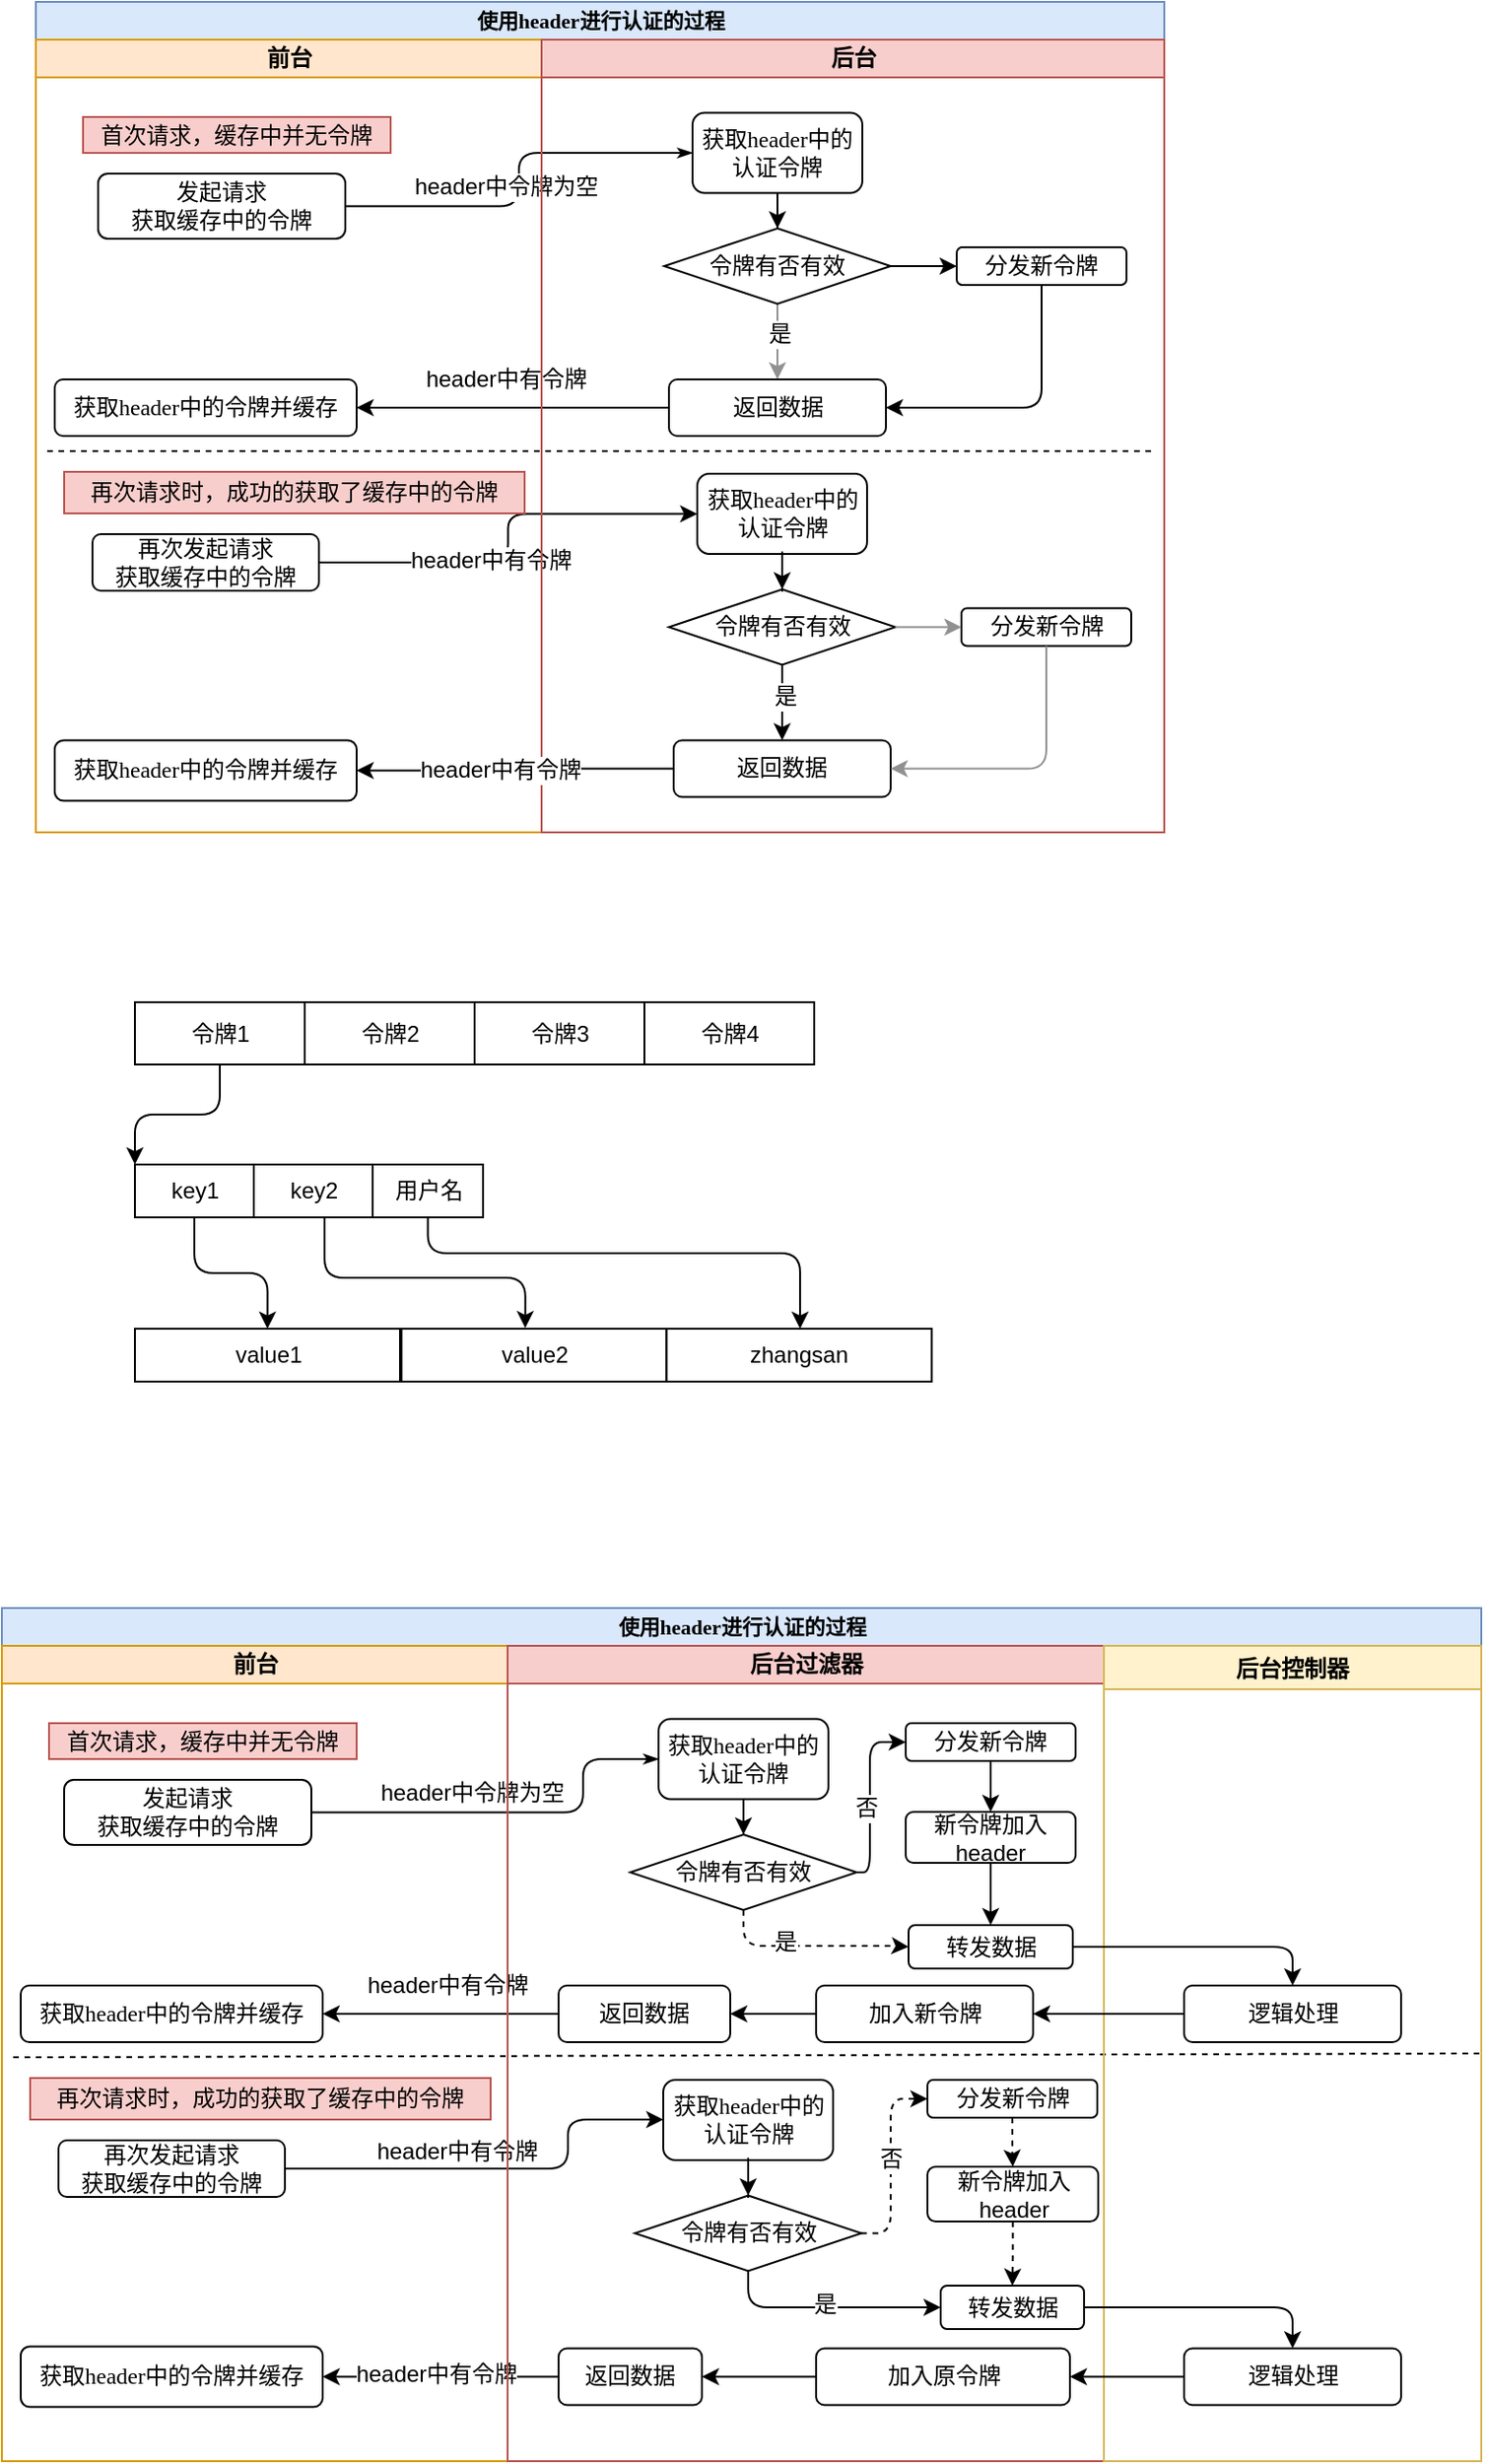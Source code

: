 <mxfile version="12.6.5" type="device"><diagram name="Page-1" id="74e2e168-ea6b-b213-b513-2b3c1d86103e"><mxGraphModel dx="1092" dy="779" grid="0" gridSize="10" guides="1" tooltips="1" connect="1" arrows="1" fold="1" page="1" pageScale="1" pageWidth="1100" pageHeight="850" background="#ffffff" math="0" shadow="0"><root><mxCell id="0"/><mxCell id="1" parent="0"/><mxCell id="77e6c97f196da883-1" value="使用header进行认证的过程" style="swimlane;html=1;childLayout=stackLayout;startSize=20;rounded=0;shadow=0;labelBackgroundColor=none;strokeWidth=1;fontFamily=Verdana;fontSize=11;align=center;fillColor=#dae8fc;strokeColor=#6c8ebf;" parent="1" vertex="1"><mxGeometry x="67" y="39" width="598" height="440" as="geometry"/></mxCell><mxCell id="77e6c97f196da883-26" style="edgeStyle=orthogonalEdgeStyle;rounded=1;html=1;labelBackgroundColor=none;startArrow=none;startFill=0;startSize=5;endArrow=classicThin;endFill=1;endSize=5;jettySize=auto;orthogonalLoop=1;strokeWidth=1;fontFamily=Verdana;fontSize=8" parent="77e6c97f196da883-1" source="77e6c97f196da883-8" target="77e6c97f196da883-11" edge="1"><mxGeometry relative="1" as="geometry"/></mxCell><mxCell id="lpiEvlHWFrNjym0jr2ZH-15" value="header中令牌为空" style="text;html=1;align=center;verticalAlign=middle;resizable=0;points=[];labelBackgroundColor=#ffffff;fontSize=12;" parent="77e6c97f196da883-26" vertex="1" connectable="0"><mxGeometry x="-0.53" y="1" relative="1" as="geometry"><mxPoint x="34.83" y="-9.03" as="offset"/></mxGeometry></mxCell><mxCell id="lpiEvlHWFrNjym0jr2ZH-12" style="edgeStyle=orthogonalEdgeStyle;rounded=0;orthogonalLoop=1;jettySize=auto;html=1;entryX=1;entryY=0.5;entryDx=0;entryDy=0;fontSize=12;" parent="77e6c97f196da883-1" source="lpiEvlHWFrNjym0jr2ZH-8" target="77e6c97f196da883-9" edge="1"><mxGeometry relative="1" as="geometry"/></mxCell><mxCell id="lpiEvlHWFrNjym0jr2ZH-16" value="header中有令牌" style="text;html=1;align=center;verticalAlign=middle;resizable=0;points=[];labelBackgroundColor=#ffffff;fontSize=12;" parent="lpiEvlHWFrNjym0jr2ZH-12" vertex="1" connectable="0"><mxGeometry x="0.376" y="-2" relative="1" as="geometry"><mxPoint x="26.98" y="-13" as="offset"/></mxGeometry></mxCell><mxCell id="lpiEvlHWFrNjym0jr2ZH-29" style="edgeStyle=orthogonalEdgeStyle;orthogonalLoop=1;jettySize=auto;html=1;fontSize=12;rounded=1;" parent="77e6c97f196da883-1" source="lpiEvlHWFrNjym0jr2ZH-17" target="lpiEvlHWFrNjym0jr2ZH-21" edge="1"><mxGeometry relative="1" as="geometry"/></mxCell><mxCell id="lpiEvlHWFrNjym0jr2ZH-30" value="header中有令牌" style="text;html=1;align=center;verticalAlign=middle;resizable=0;points=[];labelBackgroundColor=#ffffff;fontSize=12;" parent="lpiEvlHWFrNjym0jr2ZH-29" vertex="1" connectable="0"><mxGeometry x="-0.194" y="1" relative="1" as="geometry"><mxPoint as="offset"/></mxGeometry></mxCell><mxCell id="77e6c97f196da883-2" value="前台" style="swimlane;html=1;startSize=20;fillColor=#ffe6cc;strokeColor=#d79b00;" parent="77e6c97f196da883-1" vertex="1"><mxGeometry y="20" width="268" height="420" as="geometry"/></mxCell><mxCell id="77e6c97f196da883-8" value="&lt;span style=&quot;font-family: &amp;#34;helvetica&amp;#34; ; font-size: 12px&quot;&gt;发起请求&lt;/span&gt;&lt;br style=&quot;font-family: &amp;#34;helvetica&amp;#34; ; font-size: 12px&quot;&gt;&lt;span style=&quot;font-family: &amp;#34;helvetica&amp;#34; ; font-size: 12px&quot;&gt;获取缓存中的令牌&lt;/span&gt;" style="rounded=1;whiteSpace=wrap;html=1;shadow=0;labelBackgroundColor=none;strokeWidth=1;fontFamily=Verdana;fontSize=8;align=center;" parent="77e6c97f196da883-2" vertex="1"><mxGeometry x="33" y="71" width="131" height="34.5" as="geometry"/></mxCell><mxCell id="77e6c97f196da883-9" value="获取header中的令牌并缓存" style="rounded=1;whiteSpace=wrap;html=1;shadow=0;labelBackgroundColor=none;strokeWidth=1;fontFamily=Verdana;fontSize=12;align=center;" parent="77e6c97f196da883-2" vertex="1"><mxGeometry x="10" y="180" width="160" height="30" as="geometry"/></mxCell><mxCell id="lpiEvlHWFrNjym0jr2ZH-17" value="再次发起请求&lt;br&gt;获取缓存中的令牌" style="rounded=1;whiteSpace=wrap;html=1;fontSize=12;" parent="77e6c97f196da883-2" vertex="1"><mxGeometry x="30" y="262" width="120" height="30" as="geometry"/></mxCell><mxCell id="lpiEvlHWFrNjym0jr2ZH-41" value="获取header中的令牌并缓存" style="rounded=1;whiteSpace=wrap;html=1;shadow=0;labelBackgroundColor=none;strokeWidth=1;fontFamily=Verdana;fontSize=12;align=center;" parent="77e6c97f196da883-2" vertex="1"><mxGeometry x="10" y="371.25" width="160" height="32" as="geometry"/></mxCell><mxCell id="lpiEvlHWFrNjym0jr2ZH-46" value="首次请求，缓存中并无令牌" style="text;html=1;strokeColor=#b85450;fillColor=#f8cecc;align=center;verticalAlign=middle;whiteSpace=wrap;rounded=0;fontSize=12;" parent="77e6c97f196da883-2" vertex="1"><mxGeometry x="25" y="41" width="163" height="19" as="geometry"/></mxCell><mxCell id="lpiEvlHWFrNjym0jr2ZH-47" value="再次请求时，成功的获取了缓存中的令牌" style="text;html=1;strokeColor=#b85450;fillColor=#f8cecc;align=center;verticalAlign=middle;whiteSpace=wrap;rounded=0;fontSize=12;" parent="77e6c97f196da883-2" vertex="1"><mxGeometry x="15" y="229" width="244" height="22" as="geometry"/></mxCell><mxCell id="77e6c97f196da883-3" value="后台" style="swimlane;html=1;startSize=20;fillColor=#f8cecc;strokeColor=#b85450;" parent="77e6c97f196da883-1" vertex="1"><mxGeometry x="268" y="20" width="330" height="420" as="geometry"/></mxCell><mxCell id="lpiEvlHWFrNjym0jr2ZH-5" style="edgeStyle=orthogonalEdgeStyle;rounded=0;orthogonalLoop=1;jettySize=auto;html=1;entryX=0.5;entryY=0;entryDx=0;entryDy=0;fontSize=12;" parent="77e6c97f196da883-3" source="77e6c97f196da883-11" target="lpiEvlHWFrNjym0jr2ZH-4" edge="1"><mxGeometry relative="1" as="geometry"/></mxCell><mxCell id="77e6c97f196da883-11" value="获取header中的认证令牌" style="rounded=1;whiteSpace=wrap;html=1;shadow=0;labelBackgroundColor=none;strokeWidth=1;fontFamily=Verdana;fontSize=12;align=center;" parent="77e6c97f196da883-3" vertex="1"><mxGeometry x="80" y="38.75" width="90" height="42.5" as="geometry"/></mxCell><mxCell id="lpiEvlHWFrNjym0jr2ZH-9" style="edgeStyle=orthogonalEdgeStyle;rounded=0;orthogonalLoop=1;jettySize=auto;html=1;fontSize=12;strokeColor=#919191;" parent="77e6c97f196da883-3" source="lpiEvlHWFrNjym0jr2ZH-4" target="lpiEvlHWFrNjym0jr2ZH-8" edge="1"><mxGeometry relative="1" as="geometry"/></mxCell><mxCell id="lpiEvlHWFrNjym0jr2ZH-11" value="是" style="text;html=1;align=center;verticalAlign=middle;resizable=0;points=[];labelBackgroundColor=#ffffff;fontSize=12;" parent="lpiEvlHWFrNjym0jr2ZH-9" vertex="1" connectable="0"><mxGeometry x="-0.198" y="1" relative="1" as="geometry"><mxPoint as="offset"/></mxGeometry></mxCell><mxCell id="lpiEvlHWFrNjym0jr2ZH-14" style="edgeStyle=orthogonalEdgeStyle;rounded=0;orthogonalLoop=1;jettySize=auto;html=1;entryX=0;entryY=0.5;entryDx=0;entryDy=0;fontSize=12;strokeColor=#000000;" parent="77e6c97f196da883-3" source="lpiEvlHWFrNjym0jr2ZH-4" target="lpiEvlHWFrNjym0jr2ZH-6" edge="1"><mxGeometry relative="1" as="geometry"/></mxCell><mxCell id="lpiEvlHWFrNjym0jr2ZH-4" value="令牌有否有效" style="rhombus;whiteSpace=wrap;html=1;fontSize=12;" parent="77e6c97f196da883-3" vertex="1"><mxGeometry x="65" y="100" width="120" height="40" as="geometry"/></mxCell><mxCell id="lpiEvlHWFrNjym0jr2ZH-13" style="edgeStyle=orthogonalEdgeStyle;rounded=1;orthogonalLoop=1;jettySize=auto;html=1;entryX=1;entryY=0.5;entryDx=0;entryDy=0;fontSize=12;exitX=0.5;exitY=1;exitDx=0;exitDy=0;strokeColor=#000000;" parent="77e6c97f196da883-3" source="lpiEvlHWFrNjym0jr2ZH-6" target="lpiEvlHWFrNjym0jr2ZH-8" edge="1"><mxGeometry relative="1" as="geometry"/></mxCell><mxCell id="lpiEvlHWFrNjym0jr2ZH-6" value="分发新令牌" style="rounded=1;whiteSpace=wrap;html=1;fontSize=12;" parent="77e6c97f196da883-3" vertex="1"><mxGeometry x="220" y="110" width="90" height="20" as="geometry"/></mxCell><mxCell id="lpiEvlHWFrNjym0jr2ZH-8" value="返回数据" style="rounded=1;whiteSpace=wrap;html=1;fontSize=12;" parent="77e6c97f196da883-3" vertex="1"><mxGeometry x="67.5" y="180" width="115" height="30" as="geometry"/></mxCell><mxCell id="lpiEvlHWFrNjym0jr2ZH-21" value="获取header中的认证令牌" style="rounded=1;whiteSpace=wrap;html=1;shadow=0;labelBackgroundColor=none;strokeWidth=1;fontFamily=Verdana;fontSize=12;align=center;" parent="77e6c97f196da883-3" vertex="1"><mxGeometry x="82.5" y="230" width="90" height="42.5" as="geometry"/></mxCell><mxCell id="lpiEvlHWFrNjym0jr2ZH-25" value="令牌有否有效" style="rhombus;whiteSpace=wrap;html=1;fontSize=12;" parent="77e6c97f196da883-3" vertex="1"><mxGeometry x="67.5" y="291.25" width="120" height="40" as="geometry"/></mxCell><mxCell id="lpiEvlHWFrNjym0jr2ZH-20" style="edgeStyle=orthogonalEdgeStyle;rounded=0;orthogonalLoop=1;jettySize=auto;html=1;entryX=0.5;entryY=0;entryDx=0;entryDy=0;fontSize=12;" parent="77e6c97f196da883-3" source="lpiEvlHWFrNjym0jr2ZH-21" target="lpiEvlHWFrNjym0jr2ZH-25" edge="1"><mxGeometry relative="1" as="geometry"/></mxCell><mxCell id="lpiEvlHWFrNjym0jr2ZH-27" value="分发新令牌" style="rounded=1;whiteSpace=wrap;html=1;fontSize=12;" parent="77e6c97f196da883-3" vertex="1"><mxGeometry x="222.5" y="301.25" width="90" height="20" as="geometry"/></mxCell><mxCell id="lpiEvlHWFrNjym0jr2ZH-24" style="edgeStyle=orthogonalEdgeStyle;rounded=0;orthogonalLoop=1;jettySize=auto;html=1;entryX=0;entryY=0.5;entryDx=0;entryDy=0;fontSize=12;strokeColor=#919191;" parent="77e6c97f196da883-3" source="lpiEvlHWFrNjym0jr2ZH-25" target="lpiEvlHWFrNjym0jr2ZH-27" edge="1"><mxGeometry relative="1" as="geometry"/></mxCell><mxCell id="lpiEvlHWFrNjym0jr2ZH-28" value="返回数据" style="rounded=1;whiteSpace=wrap;html=1;fontSize=12;" parent="77e6c97f196da883-3" vertex="1"><mxGeometry x="70" y="371.25" width="115" height="30" as="geometry"/></mxCell><mxCell id="lpiEvlHWFrNjym0jr2ZH-22" style="edgeStyle=orthogonalEdgeStyle;rounded=0;orthogonalLoop=1;jettySize=auto;html=1;fontSize=12;" parent="77e6c97f196da883-3" source="lpiEvlHWFrNjym0jr2ZH-25" target="lpiEvlHWFrNjym0jr2ZH-28" edge="1"><mxGeometry relative="1" as="geometry"/></mxCell><mxCell id="lpiEvlHWFrNjym0jr2ZH-23" value="是" style="text;html=1;align=center;verticalAlign=middle;resizable=0;points=[];labelBackgroundColor=#ffffff;fontSize=12;" parent="lpiEvlHWFrNjym0jr2ZH-22" vertex="1" connectable="0"><mxGeometry x="-0.198" y="1" relative="1" as="geometry"><mxPoint as="offset"/></mxGeometry></mxCell><mxCell id="lpiEvlHWFrNjym0jr2ZH-26" style="edgeStyle=orthogonalEdgeStyle;rounded=1;orthogonalLoop=1;jettySize=auto;html=1;entryX=1;entryY=0.5;entryDx=0;entryDy=0;fontSize=12;exitX=0.5;exitY=1;exitDx=0;exitDy=0;strokeColor=#919191;" parent="77e6c97f196da883-3" source="lpiEvlHWFrNjym0jr2ZH-27" target="lpiEvlHWFrNjym0jr2ZH-28" edge="1"><mxGeometry relative="1" as="geometry"/></mxCell><mxCell id="lpiEvlHWFrNjym0jr2ZH-48" value="" style="endArrow=none;dashed=1;html=1;fontSize=12;" parent="77e6c97f196da883-3" edge="1"><mxGeometry width="50" height="50" relative="1" as="geometry"><mxPoint x="-262" y="218" as="sourcePoint"/><mxPoint x="326" y="218" as="targetPoint"/></mxGeometry></mxCell><mxCell id="lpiEvlHWFrNjym0jr2ZH-42" style="edgeStyle=orthogonalEdgeStyle;rounded=0;orthogonalLoop=1;jettySize=auto;html=1;entryX=1;entryY=0.5;entryDx=0;entryDy=0;fontSize=12;" parent="77e6c97f196da883-1" source="lpiEvlHWFrNjym0jr2ZH-28" target="lpiEvlHWFrNjym0jr2ZH-41" edge="1"><mxGeometry relative="1" as="geometry"/></mxCell><mxCell id="lpiEvlHWFrNjym0jr2ZH-43" value="header中有令牌" style="text;html=1;align=center;verticalAlign=middle;resizable=0;points=[];labelBackgroundColor=#ffffff;fontSize=12;" parent="lpiEvlHWFrNjym0jr2ZH-42" vertex="1" connectable="0"><mxGeometry x="0.252" y="-1" relative="1" as="geometry"><mxPoint x="12.9" y="-0.02" as="offset"/></mxGeometry></mxCell><mxCell id="lpiEvlHWFrNjym0jr2ZH-56" style="edgeStyle=orthogonalEdgeStyle;rounded=1;orthogonalLoop=1;jettySize=auto;html=1;strokeColor=#000000;fontSize=12;entryX=0;entryY=0;entryDx=0;entryDy=0;" parent="1" source="lpiEvlHWFrNjym0jr2ZH-50" target="lpiEvlHWFrNjym0jr2ZH-54" edge="1"><mxGeometry relative="1" as="geometry"/></mxCell><mxCell id="lpiEvlHWFrNjym0jr2ZH-50" value="令牌1" style="rounded=0;whiteSpace=wrap;html=1;fontSize=12;" parent="1" vertex="1"><mxGeometry x="119.5" y="569" width="90" height="33" as="geometry"/></mxCell><mxCell id="lpiEvlHWFrNjym0jr2ZH-51" value="&lt;span style=&quot;white-space: normal&quot;&gt;令牌2&lt;/span&gt;" style="rounded=0;whiteSpace=wrap;html=1;fontSize=12;" parent="1" vertex="1"><mxGeometry x="209.5" y="569" width="90" height="33" as="geometry"/></mxCell><mxCell id="lpiEvlHWFrNjym0jr2ZH-52" value="&lt;span style=&quot;white-space: normal&quot;&gt;令牌3&lt;/span&gt;" style="rounded=0;whiteSpace=wrap;html=1;fontSize=12;" parent="1" vertex="1"><mxGeometry x="299.5" y="569" width="90" height="33" as="geometry"/></mxCell><mxCell id="lpiEvlHWFrNjym0jr2ZH-53" value="&lt;span style=&quot;white-space: normal&quot;&gt;令牌4&lt;/span&gt;" style="rounded=0;whiteSpace=wrap;html=1;fontSize=12;" parent="1" vertex="1"><mxGeometry x="389.5" y="569" width="90" height="33" as="geometry"/></mxCell><mxCell id="lpiEvlHWFrNjym0jr2ZH-63" style="edgeStyle=orthogonalEdgeStyle;rounded=1;orthogonalLoop=1;jettySize=auto;html=1;entryX=0.5;entryY=0;entryDx=0;entryDy=0;strokeColor=#000000;fontSize=12;" parent="1" source="lpiEvlHWFrNjym0jr2ZH-54" target="lpiEvlHWFrNjym0jr2ZH-55" edge="1"><mxGeometry relative="1" as="geometry"/></mxCell><mxCell id="lpiEvlHWFrNjym0jr2ZH-54" value="key1" style="rounded=0;whiteSpace=wrap;html=1;fontSize=12;" parent="1" vertex="1"><mxGeometry x="119.5" y="655" width="63" height="28" as="geometry"/></mxCell><mxCell id="lpiEvlHWFrNjym0jr2ZH-55" value="value1" style="rounded=0;whiteSpace=wrap;html=1;fontSize=12;" parent="1" vertex="1"><mxGeometry x="119.5" y="742" width="140.5" height="28" as="geometry"/></mxCell><mxCell id="lpiEvlHWFrNjym0jr2ZH-64" style="edgeStyle=orthogonalEdgeStyle;rounded=1;orthogonalLoop=1;jettySize=auto;html=1;entryX=0.467;entryY=-0.012;entryDx=0;entryDy=0;strokeColor=#000000;fontSize=12;entryPerimeter=0;" parent="1" source="lpiEvlHWFrNjym0jr2ZH-59" target="lpiEvlHWFrNjym0jr2ZH-61" edge="1"><mxGeometry relative="1" as="geometry"><Array as="points"><mxPoint x="220" y="715"/><mxPoint x="326" y="715"/></Array></mxGeometry></mxCell><mxCell id="lpiEvlHWFrNjym0jr2ZH-59" value="key2" style="rounded=0;whiteSpace=wrap;html=1;fontSize=12;" parent="1" vertex="1"><mxGeometry x="182.5" y="655" width="63" height="28" as="geometry"/></mxCell><mxCell id="lpiEvlHWFrNjym0jr2ZH-66" style="edgeStyle=orthogonalEdgeStyle;rounded=1;orthogonalLoop=1;jettySize=auto;html=1;strokeColor=#000000;fontSize=12;" parent="1" source="lpiEvlHWFrNjym0jr2ZH-60" target="lpiEvlHWFrNjym0jr2ZH-62" edge="1"><mxGeometry relative="1" as="geometry"><Array as="points"><mxPoint x="275" y="702"/><mxPoint x="472" y="702"/></Array></mxGeometry></mxCell><mxCell id="lpiEvlHWFrNjym0jr2ZH-60" value="用户名" style="rounded=0;whiteSpace=wrap;html=1;fontSize=12;direction=south;" parent="1" vertex="1"><mxGeometry x="245.5" y="655" width="58.5" height="28" as="geometry"/></mxCell><mxCell id="lpiEvlHWFrNjym0jr2ZH-61" value="value2" style="rounded=0;whiteSpace=wrap;html=1;fontSize=12;" parent="1" vertex="1"><mxGeometry x="260.75" y="742" width="140.5" height="28" as="geometry"/></mxCell><mxCell id="lpiEvlHWFrNjym0jr2ZH-62" value="zhangsan" style="rounded=0;whiteSpace=wrap;html=1;fontSize=12;" parent="1" vertex="1"><mxGeometry x="401.25" y="742" width="140.5" height="28" as="geometry"/></mxCell><mxCell id="GCDkum2mStmXkdrYly9X-1" value="使用header进行认证的过程" style="swimlane;html=1;childLayout=stackLayout;startSize=20;rounded=0;shadow=0;labelBackgroundColor=none;strokeWidth=1;fontFamily=Verdana;fontSize=11;align=center;fillColor=#dae8fc;strokeColor=#6c8ebf;" parent="1" vertex="1"><mxGeometry x="49" y="890" width="784" height="452" as="geometry"/></mxCell><mxCell id="GCDkum2mStmXkdrYly9X-2" style="edgeStyle=orthogonalEdgeStyle;rounded=1;html=1;labelBackgroundColor=none;startArrow=none;startFill=0;startSize=5;endArrow=classicThin;endFill=1;endSize=5;jettySize=auto;orthogonalLoop=1;strokeWidth=1;fontFamily=Verdana;fontSize=8" parent="GCDkum2mStmXkdrYly9X-1" source="GCDkum2mStmXkdrYly9X-9" target="GCDkum2mStmXkdrYly9X-17" edge="1"><mxGeometry relative="1" as="geometry"><Array as="points"><mxPoint x="308" y="108"/><mxPoint x="308" y="80"/></Array></mxGeometry></mxCell><mxCell id="GCDkum2mStmXkdrYly9X-3" value="header中令牌为空" style="text;html=1;align=center;verticalAlign=middle;resizable=0;points=[];labelBackgroundColor=#ffffff;fontSize=12;" parent="GCDkum2mStmXkdrYly9X-2" vertex="1" connectable="0"><mxGeometry x="-0.53" y="1" relative="1" as="geometry"><mxPoint x="34.83" y="-9.03" as="offset"/></mxGeometry></mxCell><mxCell id="GCDkum2mStmXkdrYly9X-6" style="edgeStyle=orthogonalEdgeStyle;orthogonalLoop=1;jettySize=auto;html=1;fontSize=12;rounded=1;" parent="GCDkum2mStmXkdrYly9X-1" source="GCDkum2mStmXkdrYly9X-11" target="GCDkum2mStmXkdrYly9X-25" edge="1"><mxGeometry relative="1" as="geometry"><Array as="points"><mxPoint x="300" y="297"/><mxPoint x="300" y="271"/></Array></mxGeometry></mxCell><mxCell id="GCDkum2mStmXkdrYly9X-7" value="header中有令牌" style="text;html=1;align=center;verticalAlign=middle;resizable=0;points=[];labelBackgroundColor=#ffffff;fontSize=12;" parent="GCDkum2mStmXkdrYly9X-6" vertex="1" connectable="0"><mxGeometry x="-0.194" y="1" relative="1" as="geometry"><mxPoint x="-1" y="-8" as="offset"/></mxGeometry></mxCell><mxCell id="GCDkum2mStmXkdrYly9X-8" value="前台" style="swimlane;html=1;startSize=20;fillColor=#ffe6cc;strokeColor=#d79b00;" parent="GCDkum2mStmXkdrYly9X-1" vertex="1"><mxGeometry y="20" width="268" height="432" as="geometry"/></mxCell><mxCell id="GCDkum2mStmXkdrYly9X-9" value="&lt;span style=&quot;font-family: &amp;#34;helvetica&amp;#34; ; font-size: 12px&quot;&gt;发起请求&lt;/span&gt;&lt;br style=&quot;font-family: &amp;#34;helvetica&amp;#34; ; font-size: 12px&quot;&gt;&lt;span style=&quot;font-family: &amp;#34;helvetica&amp;#34; ; font-size: 12px&quot;&gt;获取缓存中的令牌&lt;/span&gt;" style="rounded=1;whiteSpace=wrap;html=1;shadow=0;labelBackgroundColor=none;strokeWidth=1;fontFamily=Verdana;fontSize=8;align=center;" parent="GCDkum2mStmXkdrYly9X-8" vertex="1"><mxGeometry x="33" y="71" width="131" height="34.5" as="geometry"/></mxCell><mxCell id="GCDkum2mStmXkdrYly9X-10" value="获取header中的令牌并缓存" style="rounded=1;whiteSpace=wrap;html=1;shadow=0;labelBackgroundColor=none;strokeWidth=1;fontFamily=Verdana;fontSize=12;align=center;" parent="GCDkum2mStmXkdrYly9X-8" vertex="1"><mxGeometry x="10" y="180" width="160" height="30" as="geometry"/></mxCell><mxCell id="GCDkum2mStmXkdrYly9X-11" value="再次发起请求&lt;br&gt;获取缓存中的令牌" style="rounded=1;whiteSpace=wrap;html=1;fontSize=12;" parent="GCDkum2mStmXkdrYly9X-8" vertex="1"><mxGeometry x="30" y="262" width="120" height="30" as="geometry"/></mxCell><mxCell id="GCDkum2mStmXkdrYly9X-12" value="获取header中的令牌并缓存" style="rounded=1;whiteSpace=wrap;html=1;shadow=0;labelBackgroundColor=none;strokeWidth=1;fontFamily=Verdana;fontSize=12;align=center;" parent="GCDkum2mStmXkdrYly9X-8" vertex="1"><mxGeometry x="10" y="371.25" width="160" height="32" as="geometry"/></mxCell><mxCell id="GCDkum2mStmXkdrYly9X-13" value="首次请求，缓存中并无令牌" style="text;html=1;strokeColor=#b85450;fillColor=#f8cecc;align=center;verticalAlign=middle;whiteSpace=wrap;rounded=0;fontSize=12;" parent="GCDkum2mStmXkdrYly9X-8" vertex="1"><mxGeometry x="25" y="41" width="163" height="19" as="geometry"/></mxCell><mxCell id="GCDkum2mStmXkdrYly9X-14" value="再次请求时，成功的获取了缓存中的令牌" style="text;html=1;strokeColor=#b85450;fillColor=#f8cecc;align=center;verticalAlign=middle;whiteSpace=wrap;rounded=0;fontSize=12;" parent="GCDkum2mStmXkdrYly9X-8" vertex="1"><mxGeometry x="15" y="229" width="244" height="22" as="geometry"/></mxCell><mxCell id="GCDkum2mStmXkdrYly9X-4" style="edgeStyle=orthogonalEdgeStyle;rounded=0;orthogonalLoop=1;jettySize=auto;html=1;entryX=1;entryY=0.5;entryDx=0;entryDy=0;fontSize=12;exitX=0;exitY=0.5;exitDx=0;exitDy=0;" parent="GCDkum2mStmXkdrYly9X-1" source="GCDkum2mStmXkdrYly9X-56" target="GCDkum2mStmXkdrYly9X-10" edge="1"><mxGeometry relative="1" as="geometry"/></mxCell><mxCell id="GCDkum2mStmXkdrYly9X-5" value="header中有令牌" style="text;html=1;align=center;verticalAlign=middle;resizable=0;points=[];labelBackgroundColor=#ffffff;fontSize=12;" parent="GCDkum2mStmXkdrYly9X-4" vertex="1" connectable="0"><mxGeometry x="0.376" y="-2" relative="1" as="geometry"><mxPoint x="26.98" y="-13" as="offset"/></mxGeometry></mxCell><mxCell id="GCDkum2mStmXkdrYly9X-35" style="edgeStyle=orthogonalEdgeStyle;rounded=0;orthogonalLoop=1;jettySize=auto;html=1;entryX=1;entryY=0.5;entryDx=0;entryDy=0;fontSize=12;exitX=0;exitY=0.5;exitDx=0;exitDy=0;" parent="GCDkum2mStmXkdrYly9X-1" source="GCDkum2mStmXkdrYly9X-61" target="GCDkum2mStmXkdrYly9X-12" edge="1"><mxGeometry relative="1" as="geometry"/></mxCell><mxCell id="GCDkum2mStmXkdrYly9X-36" value="header中有令牌" style="text;html=1;align=center;verticalAlign=middle;resizable=0;points=[];labelBackgroundColor=#ffffff;fontSize=12;" parent="GCDkum2mStmXkdrYly9X-35" vertex="1" connectable="0"><mxGeometry x="0.252" y="-1" relative="1" as="geometry"><mxPoint x="12.9" y="-0.02" as="offset"/></mxGeometry></mxCell><mxCell id="GCDkum2mStmXkdrYly9X-15" value="后台过滤器" style="swimlane;html=1;startSize=20;fillColor=#f8cecc;strokeColor=#b85450;" parent="GCDkum2mStmXkdrYly9X-1" vertex="1"><mxGeometry x="268" y="20" width="316" height="432" as="geometry"/></mxCell><mxCell id="GCDkum2mStmXkdrYly9X-16" style="edgeStyle=orthogonalEdgeStyle;rounded=0;orthogonalLoop=1;jettySize=auto;html=1;entryX=0.5;entryY=0;entryDx=0;entryDy=0;fontSize=12;" parent="GCDkum2mStmXkdrYly9X-15" source="GCDkum2mStmXkdrYly9X-17" target="GCDkum2mStmXkdrYly9X-21" edge="1"><mxGeometry relative="1" as="geometry"/></mxCell><mxCell id="GCDkum2mStmXkdrYly9X-17" value="获取header中的认证令牌" style="rounded=1;whiteSpace=wrap;html=1;shadow=0;labelBackgroundColor=none;strokeWidth=1;fontFamily=Verdana;fontSize=12;align=center;" parent="GCDkum2mStmXkdrYly9X-15" vertex="1"><mxGeometry x="80" y="38.75" width="90" height="42.5" as="geometry"/></mxCell><mxCell id="GCDkum2mStmXkdrYly9X-20" style="edgeStyle=orthogonalEdgeStyle;rounded=1;orthogonalLoop=1;jettySize=auto;html=1;entryX=0;entryY=0.5;entryDx=0;entryDy=0;fontSize=12;strokeColor=#000000;" parent="GCDkum2mStmXkdrYly9X-15" source="GCDkum2mStmXkdrYly9X-21" target="GCDkum2mStmXkdrYly9X-23" edge="1"><mxGeometry relative="1" as="geometry"><Array as="points"><mxPoint x="192" y="120"/><mxPoint x="192" y="51"/></Array></mxGeometry></mxCell><mxCell id="nx0CwVnDAWdZnm1KGTHv-7" value="否" style="text;html=1;align=center;verticalAlign=middle;resizable=0;points=[];labelBackgroundColor=#ffffff;" vertex="1" connectable="0" parent="GCDkum2mStmXkdrYly9X-20"><mxGeometry x="-0.137" y="2" relative="1" as="geometry"><mxPoint as="offset"/></mxGeometry></mxCell><mxCell id="GCDkum2mStmXkdrYly9X-64" style="edgeStyle=orthogonalEdgeStyle;rounded=1;orthogonalLoop=1;jettySize=auto;html=1;entryX=0;entryY=0.5;entryDx=0;entryDy=0;strokeColor=#000000;dashed=1;" parent="GCDkum2mStmXkdrYly9X-15" source="GCDkum2mStmXkdrYly9X-21" target="GCDkum2mStmXkdrYly9X-63" edge="1"><mxGeometry relative="1" as="geometry"><Array as="points"><mxPoint x="125" y="159"/><mxPoint x="205" y="159"/></Array></mxGeometry></mxCell><mxCell id="GCDkum2mStmXkdrYly9X-66" value="是" style="text;html=1;align=center;verticalAlign=middle;resizable=0;points=[];labelBackgroundColor=#ffffff;" parent="GCDkum2mStmXkdrYly9X-64" vertex="1" connectable="0"><mxGeometry x="-0.244" y="2" relative="1" as="geometry"><mxPoint as="offset"/></mxGeometry></mxCell><mxCell id="GCDkum2mStmXkdrYly9X-21" value="令牌有否有效" style="rhombus;whiteSpace=wrap;html=1;fontSize=12;" parent="GCDkum2mStmXkdrYly9X-15" vertex="1"><mxGeometry x="65" y="100" width="120" height="40" as="geometry"/></mxCell><mxCell id="nx0CwVnDAWdZnm1KGTHv-2" value="" style="edgeStyle=orthogonalEdgeStyle;rounded=1;orthogonalLoop=1;jettySize=auto;html=1;" edge="1" parent="GCDkum2mStmXkdrYly9X-15" source="GCDkum2mStmXkdrYly9X-23" target="nx0CwVnDAWdZnm1KGTHv-1"><mxGeometry relative="1" as="geometry"/></mxCell><mxCell id="GCDkum2mStmXkdrYly9X-23" value="分发新令牌" style="rounded=1;whiteSpace=wrap;html=1;fontSize=12;" parent="GCDkum2mStmXkdrYly9X-15" vertex="1"><mxGeometry x="211" y="41" width="90" height="20" as="geometry"/></mxCell><mxCell id="nx0CwVnDAWdZnm1KGTHv-3" style="edgeStyle=orthogonalEdgeStyle;rounded=1;orthogonalLoop=1;jettySize=auto;html=1;entryX=0.5;entryY=0;entryDx=0;entryDy=0;" edge="1" parent="GCDkum2mStmXkdrYly9X-15" source="nx0CwVnDAWdZnm1KGTHv-1" target="GCDkum2mStmXkdrYly9X-63"><mxGeometry relative="1" as="geometry"/></mxCell><mxCell id="nx0CwVnDAWdZnm1KGTHv-1" value="新令牌加入header" style="rounded=1;whiteSpace=wrap;html=1;fontSize=12;" vertex="1" parent="GCDkum2mStmXkdrYly9X-15"><mxGeometry x="211" y="88" width="90" height="27" as="geometry"/></mxCell><mxCell id="GCDkum2mStmXkdrYly9X-25" value="获取header中的认证令牌" style="rounded=1;whiteSpace=wrap;html=1;shadow=0;labelBackgroundColor=none;strokeWidth=1;fontFamily=Verdana;fontSize=12;align=center;" parent="GCDkum2mStmXkdrYly9X-15" vertex="1"><mxGeometry x="82.5" y="230" width="90" height="42.5" as="geometry"/></mxCell><mxCell id="GCDkum2mStmXkdrYly9X-69" style="edgeStyle=orthogonalEdgeStyle;rounded=1;orthogonalLoop=1;jettySize=auto;html=1;entryX=0;entryY=0.5;entryDx=0;entryDy=0;strokeColor=#000000;" parent="GCDkum2mStmXkdrYly9X-15" source="GCDkum2mStmXkdrYly9X-26" target="GCDkum2mStmXkdrYly9X-68" edge="1"><mxGeometry relative="1" as="geometry"><Array as="points"><mxPoint x="128" y="351"/></Array></mxGeometry></mxCell><mxCell id="GCDkum2mStmXkdrYly9X-70" value="是" style="text;html=1;align=center;verticalAlign=middle;resizable=0;points=[];labelBackgroundColor=#ffffff;" parent="GCDkum2mStmXkdrYly9X-69" vertex="1" connectable="0"><mxGeometry x="-0.017" y="2" relative="1" as="geometry"><mxPoint as="offset"/></mxGeometry></mxCell><mxCell id="GCDkum2mStmXkdrYly9X-26" value="令牌有否有效" style="rhombus;whiteSpace=wrap;html=1;fontSize=12;" parent="GCDkum2mStmXkdrYly9X-15" vertex="1"><mxGeometry x="67.5" y="291.25" width="120" height="40" as="geometry"/></mxCell><mxCell id="GCDkum2mStmXkdrYly9X-27" style="edgeStyle=orthogonalEdgeStyle;rounded=0;orthogonalLoop=1;jettySize=auto;html=1;entryX=0.5;entryY=0;entryDx=0;entryDy=0;fontSize=12;" parent="GCDkum2mStmXkdrYly9X-15" source="GCDkum2mStmXkdrYly9X-25" target="GCDkum2mStmXkdrYly9X-26" edge="1"><mxGeometry relative="1" as="geometry"/></mxCell><mxCell id="nx0CwVnDAWdZnm1KGTHv-5" value="" style="edgeStyle=orthogonalEdgeStyle;rounded=1;orthogonalLoop=1;jettySize=auto;html=1;dashed=1;" edge="1" parent="GCDkum2mStmXkdrYly9X-15" source="GCDkum2mStmXkdrYly9X-28" target="nx0CwVnDAWdZnm1KGTHv-4"><mxGeometry relative="1" as="geometry"/></mxCell><mxCell id="GCDkum2mStmXkdrYly9X-28" value="分发新令牌" style="rounded=1;whiteSpace=wrap;html=1;fontSize=12;" parent="GCDkum2mStmXkdrYly9X-15" vertex="1"><mxGeometry x="222.5" y="230" width="90" height="20" as="geometry"/></mxCell><mxCell id="nx0CwVnDAWdZnm1KGTHv-6" style="edgeStyle=orthogonalEdgeStyle;rounded=1;orthogonalLoop=1;jettySize=auto;html=1;entryX=0.5;entryY=0;entryDx=0;entryDy=0;dashed=1;" edge="1" parent="GCDkum2mStmXkdrYly9X-15" source="nx0CwVnDAWdZnm1KGTHv-4" target="GCDkum2mStmXkdrYly9X-68"><mxGeometry relative="1" as="geometry"/></mxCell><mxCell id="nx0CwVnDAWdZnm1KGTHv-4" value="新令牌加入header" style="rounded=1;whiteSpace=wrap;html=1;fontSize=12;" vertex="1" parent="GCDkum2mStmXkdrYly9X-15"><mxGeometry x="222.5" y="276" width="90.5" height="29" as="geometry"/></mxCell><mxCell id="GCDkum2mStmXkdrYly9X-29" style="edgeStyle=orthogonalEdgeStyle;rounded=1;orthogonalLoop=1;jettySize=auto;html=1;entryX=0;entryY=0.5;entryDx=0;entryDy=0;fontSize=12;strokeColor=#000000;dashed=1;" parent="GCDkum2mStmXkdrYly9X-15" source="GCDkum2mStmXkdrYly9X-26" target="GCDkum2mStmXkdrYly9X-28" edge="1"><mxGeometry relative="1" as="geometry"><Array as="points"><mxPoint x="203" y="311"/><mxPoint x="203" y="240"/></Array></mxGeometry></mxCell><mxCell id="nx0CwVnDAWdZnm1KGTHv-8" value="否" style="text;html=1;align=center;verticalAlign=middle;resizable=0;points=[];labelBackgroundColor=#ffffff;" vertex="1" connectable="0" parent="GCDkum2mStmXkdrYly9X-29"><mxGeometry x="0.032" relative="1" as="geometry"><mxPoint as="offset"/></mxGeometry></mxCell><mxCell id="GCDkum2mStmXkdrYly9X-34" value="" style="endArrow=none;dashed=1;html=1;fontSize=12;entryX=1;entryY=0.5;entryDx=0;entryDy=0;" parent="GCDkum2mStmXkdrYly9X-15" target="GCDkum2mStmXkdrYly9X-54" edge="1"><mxGeometry width="50" height="50" relative="1" as="geometry"><mxPoint x="-262" y="218" as="sourcePoint"/><mxPoint x="326" y="218" as="targetPoint"/></mxGeometry></mxCell><mxCell id="GCDkum2mStmXkdrYly9X-56" value="返回数据" style="rounded=1;whiteSpace=wrap;html=1;fontSize=12;" parent="GCDkum2mStmXkdrYly9X-15" vertex="1"><mxGeometry x="27" y="180" width="91" height="30" as="geometry"/></mxCell><mxCell id="GCDkum2mStmXkdrYly9X-61" value="返回数据" style="rounded=1;whiteSpace=wrap;html=1;fontSize=12;" parent="GCDkum2mStmXkdrYly9X-15" vertex="1"><mxGeometry x="27" y="372.25" width="76" height="30" as="geometry"/></mxCell><mxCell id="GCDkum2mStmXkdrYly9X-63" value="转发数据" style="rounded=1;whiteSpace=wrap;html=1;fontSize=12;" parent="GCDkum2mStmXkdrYly9X-15" vertex="1"><mxGeometry x="212.5" y="148" width="87" height="23" as="geometry"/></mxCell><mxCell id="GCDkum2mStmXkdrYly9X-68" value="转发数据" style="rounded=1;whiteSpace=wrap;html=1;fontSize=12;" parent="GCDkum2mStmXkdrYly9X-15" vertex="1"><mxGeometry x="229.5" y="339" width="76" height="23" as="geometry"/></mxCell><mxCell id="GCDkum2mStmXkdrYly9X-79" value="" style="edgeStyle=orthogonalEdgeStyle;rounded=1;orthogonalLoop=1;jettySize=auto;html=1;strokeColor=#000000;" parent="GCDkum2mStmXkdrYly9X-15" source="GCDkum2mStmXkdrYly9X-77" target="GCDkum2mStmXkdrYly9X-56" edge="1"><mxGeometry relative="1" as="geometry"/></mxCell><mxCell id="GCDkum2mStmXkdrYly9X-77" value="加入新令牌" style="rounded=1;whiteSpace=wrap;html=1;fontSize=12;" parent="GCDkum2mStmXkdrYly9X-15" vertex="1"><mxGeometry x="163.5" y="180" width="115" height="30" as="geometry"/></mxCell><mxCell id="GCDkum2mStmXkdrYly9X-84" value="" style="edgeStyle=orthogonalEdgeStyle;rounded=1;orthogonalLoop=1;jettySize=auto;html=1;strokeColor=#000000;" parent="GCDkum2mStmXkdrYly9X-15" source="GCDkum2mStmXkdrYly9X-82" target="GCDkum2mStmXkdrYly9X-61" edge="1"><mxGeometry relative="1" as="geometry"/></mxCell><mxCell id="GCDkum2mStmXkdrYly9X-82" value="加入原令牌" style="rounded=1;whiteSpace=wrap;html=1;fontSize=12;" parent="GCDkum2mStmXkdrYly9X-15" vertex="1"><mxGeometry x="163.5" y="372.25" width="134.5" height="30" as="geometry"/></mxCell><mxCell id="GCDkum2mStmXkdrYly9X-54" value="后台控制器" style="swimlane;fillColor=#fff2cc;strokeColor=#d6b656;" parent="GCDkum2mStmXkdrYly9X-1" vertex="1"><mxGeometry x="584" y="20" width="200" height="432" as="geometry"/></mxCell><mxCell id="GCDkum2mStmXkdrYly9X-24" value="逻辑处理" style="rounded=1;whiteSpace=wrap;html=1;fontSize=12;" parent="GCDkum2mStmXkdrYly9X-54" vertex="1"><mxGeometry x="42.5" y="180" width="115" height="30" as="geometry"/></mxCell><mxCell id="GCDkum2mStmXkdrYly9X-30" value="逻辑处理" style="rounded=1;whiteSpace=wrap;html=1;fontSize=12;" parent="GCDkum2mStmXkdrYly9X-54" vertex="1"><mxGeometry x="42.5" y="372.25" width="115" height="30" as="geometry"/></mxCell><mxCell id="GCDkum2mStmXkdrYly9X-65" style="edgeStyle=orthogonalEdgeStyle;rounded=1;orthogonalLoop=1;jettySize=auto;html=1;entryX=0.5;entryY=0;entryDx=0;entryDy=0;" parent="GCDkum2mStmXkdrYly9X-1" source="GCDkum2mStmXkdrYly9X-63" target="GCDkum2mStmXkdrYly9X-24" edge="1"><mxGeometry relative="1" as="geometry"/></mxCell><mxCell id="GCDkum2mStmXkdrYly9X-72" style="edgeStyle=orthogonalEdgeStyle;rounded=1;orthogonalLoop=1;jettySize=auto;html=1;strokeColor=#000000;" parent="GCDkum2mStmXkdrYly9X-1" source="GCDkum2mStmXkdrYly9X-68" target="GCDkum2mStmXkdrYly9X-30" edge="1"><mxGeometry relative="1" as="geometry"/></mxCell><mxCell id="GCDkum2mStmXkdrYly9X-78" value="" style="edgeStyle=orthogonalEdgeStyle;rounded=1;orthogonalLoop=1;jettySize=auto;html=1;strokeColor=#000000;" parent="GCDkum2mStmXkdrYly9X-1" source="GCDkum2mStmXkdrYly9X-24" target="GCDkum2mStmXkdrYly9X-77" edge="1"><mxGeometry relative="1" as="geometry"/></mxCell><mxCell id="GCDkum2mStmXkdrYly9X-83" value="" style="edgeStyle=orthogonalEdgeStyle;rounded=1;orthogonalLoop=1;jettySize=auto;html=1;strokeColor=#000000;" parent="GCDkum2mStmXkdrYly9X-1" source="GCDkum2mStmXkdrYly9X-30" target="GCDkum2mStmXkdrYly9X-82" edge="1"><mxGeometry relative="1" as="geometry"/></mxCell></root></mxGraphModel></diagram></mxfile>